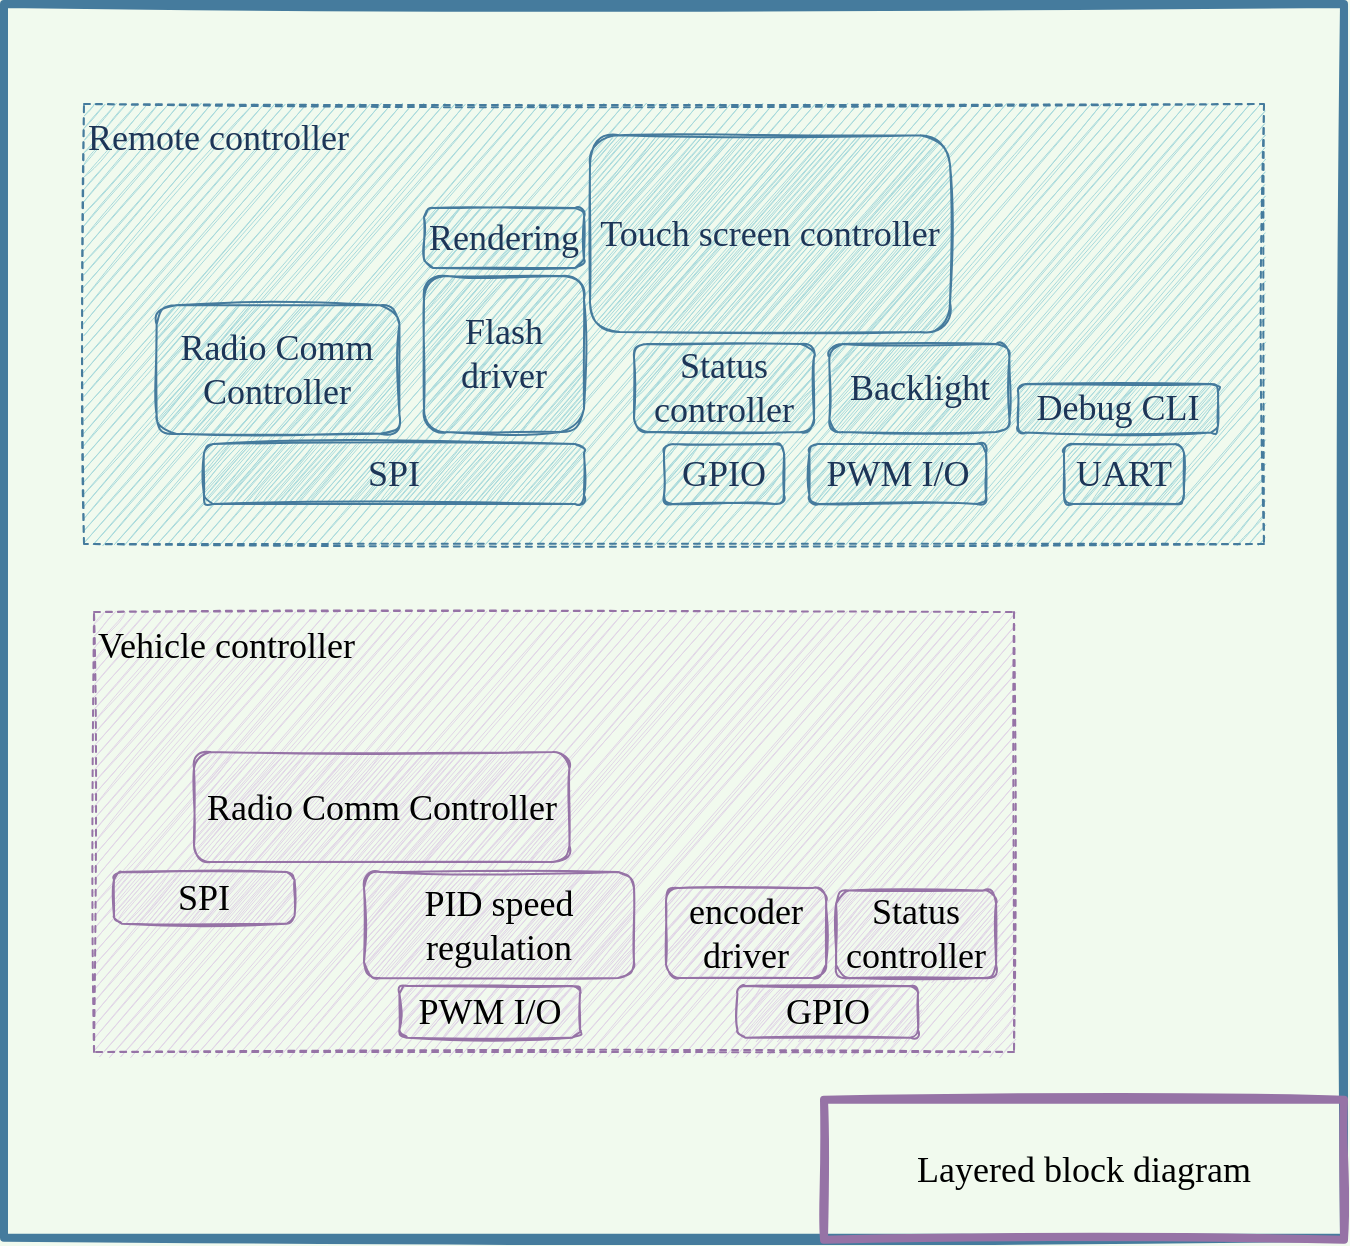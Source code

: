 <mxfile version="16.5.1" type="device"><diagram id="fh3kz13Z7o8pKzMiirxR" name="Page-1"><mxGraphModel dx="2125" dy="754" grid="1" gridSize="10" guides="1" tooltips="1" connect="1" arrows="1" fold="1" page="1" pageScale="1" pageWidth="827" pageHeight="1169" background="#F1FAEE" math="0" shadow="0"><root><mxCell id="0"/><mxCell id="1" parent="0"/><mxCell id="cRyyXvkXzCC8F5zw5IWn-1" value="" style="rounded=0;whiteSpace=wrap;html=1;fontColor=#1D3557;strokeColor=#457B9D;fillColor=none;strokeWidth=4;sketch=1;fontFamily=Computer Modern;fontSource=https%3A%2F%2Ffonts.googleapis.com%2Fcss%3Ffamily%3DComputer%2BModern;shadow=0;glass=0;" vertex="1" parent="1"><mxGeometry x="-1563" y="364" width="670" height="616.85" as="geometry"/></mxCell><mxCell id="ZtcarpZv_5lVAl4zci7J-36" value="Vehicle controller" style="rounded=0;whiteSpace=wrap;html=1;sketch=1;fontFamily=Computer Modern;fontSource=https%3A%2F%2Ffonts.googleapis.com%2Fcss%3Ffamily%3DComputer%2BModern;fontSize=18;strokeColor=#9673a6;fillColor=#e1d5e7;verticalAlign=top;align=left;dashed=1;" vertex="1" parent="1"><mxGeometry x="-1518" y="668" width="460" height="220" as="geometry"/></mxCell><mxCell id="ZtcarpZv_5lVAl4zci7J-35" value="Remote controller" style="rounded=0;whiteSpace=wrap;html=1;sketch=1;fontFamily=Computer Modern;fontSource=https%3A%2F%2Ffonts.googleapis.com%2Fcss%3Ffamily%3DComputer%2BModern;fontSize=18;fontColor=#1D3557;strokeColor=#457B9D;fillColor=#A8DADC;verticalAlign=top;align=left;dashed=1;" vertex="1" parent="1"><mxGeometry x="-1523" y="414" width="590" height="220" as="geometry"/></mxCell><mxCell id="ZtcarpZv_5lVAl4zci7J-9" value="&lt;font face=&quot;Computer Modern&quot; style=&quot;font-size: 18px&quot;&gt;GPIO&lt;br&gt;&lt;/font&gt;" style="rounded=1;whiteSpace=wrap;html=1;fillColor=#A8DADC;strokeColor=#457B9D;fontColor=#1D3557;sketch=1;" vertex="1" parent="1"><mxGeometry x="-1233" y="584.0" width="60" height="30" as="geometry"/></mxCell><mxCell id="ZtcarpZv_5lVAl4zci7J-10" value="&lt;font face=&quot;Computer Modern&quot; style=&quot;font-size: 18px&quot;&gt;UART&lt;br&gt;&lt;/font&gt;" style="rounded=1;whiteSpace=wrap;html=1;fillColor=#A8DADC;strokeColor=#457B9D;fontColor=#1D3557;sketch=1;" vertex="1" parent="1"><mxGeometry x="-1033" y="584" width="60" height="30" as="geometry"/></mxCell><mxCell id="ZtcarpZv_5lVAl4zci7J-11" value="&lt;font face=&quot;Computer Modern&quot; style=&quot;font-size: 18px&quot;&gt;PWM I/O&lt;br&gt;&lt;/font&gt;" style="rounded=1;whiteSpace=wrap;html=1;fillColor=#A8DADC;strokeColor=#457B9D;fontColor=#1D3557;sketch=1;" vertex="1" parent="1"><mxGeometry x="-1160.31" y="584" width="88.31" height="30" as="geometry"/></mxCell><mxCell id="ZtcarpZv_5lVAl4zci7J-12" value="&lt;font face=&quot;Computer Modern&quot; style=&quot;font-size: 18px&quot;&gt;SPI&lt;br&gt;&lt;/font&gt;" style="rounded=1;whiteSpace=wrap;html=1;fillColor=#A8DADC;strokeColor=#457B9D;fontColor=#1D3557;sketch=1;" vertex="1" parent="1"><mxGeometry x="-1463" y="584" width="190" height="30" as="geometry"/></mxCell><mxCell id="ZtcarpZv_5lVAl4zci7J-20" value="&lt;font face=&quot;Computer Modern&quot; style=&quot;font-size: 18px&quot;&gt;Status controller&lt;br&gt;&lt;/font&gt;" style="rounded=1;whiteSpace=wrap;html=1;fillColor=#A8DADC;strokeColor=#457B9D;fontColor=#1D3557;sketch=1;" vertex="1" parent="1"><mxGeometry x="-1248" y="534" width="90" height="44" as="geometry"/></mxCell><mxCell id="ZtcarpZv_5lVAl4zci7J-21" value="&lt;font face=&quot;Computer Modern&quot; style=&quot;font-size: 18px&quot;&gt;Radio Comm Controller&lt;br&gt;&lt;/font&gt;" style="rounded=1;whiteSpace=wrap;html=1;fillColor=#A8DADC;strokeColor=#457B9D;fontColor=#1D3557;sketch=1;" vertex="1" parent="1"><mxGeometry x="-1486.69" y="514.6" width="121.41" height="64.3" as="geometry"/></mxCell><mxCell id="ZtcarpZv_5lVAl4zci7J-22" value="&lt;font face=&quot;Computer Modern&quot; style=&quot;font-size: 18px&quot;&gt;Touch screen controller&lt;br&gt;&lt;/font&gt;" style="rounded=1;whiteSpace=wrap;html=1;fillColor=#A8DADC;strokeColor=#457B9D;fontColor=#1D3557;sketch=1;" vertex="1" parent="1"><mxGeometry x="-1270" y="429.6" width="180" height="98.4" as="geometry"/></mxCell><mxCell id="ZtcarpZv_5lVAl4zci7J-23" value="&lt;font face=&quot;Computer Modern&quot; style=&quot;font-size: 18px&quot;&gt;Flash driver&lt;br&gt;&lt;/font&gt;" style="rounded=1;whiteSpace=wrap;html=1;fillColor=#A8DADC;strokeColor=#457B9D;fontColor=#1D3557;sketch=1;" vertex="1" parent="1"><mxGeometry x="-1353" y="500" width="80" height="78" as="geometry"/></mxCell><mxCell id="ZtcarpZv_5lVAl4zci7J-24" value="&lt;font face=&quot;Computer Modern&quot; style=&quot;font-size: 18px&quot;&gt;Rendering&lt;br&gt;&lt;/font&gt;" style="rounded=1;whiteSpace=wrap;html=1;fillColor=#A8DADC;strokeColor=#457B9D;fontColor=#1D3557;sketch=1;" vertex="1" parent="1"><mxGeometry x="-1353" y="466" width="80" height="30" as="geometry"/></mxCell><mxCell id="ZtcarpZv_5lVAl4zci7J-25" value="&lt;font face=&quot;Computer Modern&quot; style=&quot;font-size: 18px&quot;&gt;Debug CLI&lt;br&gt;&lt;/font&gt;" style="rounded=1;whiteSpace=wrap;html=1;fillColor=#A8DADC;strokeColor=#457B9D;fontColor=#1D3557;sketch=1;" vertex="1" parent="1"><mxGeometry x="-1056" y="554" width="100" height="24.3" as="geometry"/></mxCell><mxCell id="ZtcarpZv_5lVAl4zci7J-27" value="&lt;font face=&quot;Computer Modern&quot; style=&quot;font-size: 18px&quot;&gt;Backlight&lt;br&gt;&lt;/font&gt;" style="rounded=1;whiteSpace=wrap;html=1;fillColor=#A8DADC;strokeColor=#457B9D;fontColor=#1D3557;sketch=1;" vertex="1" parent="1"><mxGeometry x="-1150.31" y="534" width="90" height="44" as="geometry"/></mxCell><mxCell id="ZtcarpZv_5lVAl4zci7J-28" value="&lt;font face=&quot;Computer Modern&quot; style=&quot;font-size: 18px&quot;&gt;GPIO&lt;br&gt;&lt;/font&gt;" style="rounded=1;whiteSpace=wrap;html=1;fillColor=#e1d5e7;strokeColor=#9673a6;sketch=1;" vertex="1" parent="1"><mxGeometry x="-1196.28" y="855" width="90.28" height="25.85" as="geometry"/></mxCell><mxCell id="ZtcarpZv_5lVAl4zci7J-29" value="&lt;font face=&quot;Computer Modern&quot; style=&quot;font-size: 18px&quot;&gt;Status controller&lt;br&gt;&lt;/font&gt;" style="rounded=1;whiteSpace=wrap;html=1;fillColor=#e1d5e7;strokeColor=#9673a6;sketch=1;" vertex="1" parent="1"><mxGeometry x="-1146.95" y="807.3" width="80" height="43.7" as="geometry"/></mxCell><mxCell id="ZtcarpZv_5lVAl4zci7J-30" value="&lt;font face=&quot;Computer Modern&quot; style=&quot;font-size: 18px&quot;&gt;PID speed regulation&lt;br&gt;&lt;/font&gt;" style="rounded=1;whiteSpace=wrap;html=1;fillColor=#e1d5e7;strokeColor=#9673a6;sketch=1;" vertex="1" parent="1"><mxGeometry x="-1383" y="798" width="135" height="53" as="geometry"/></mxCell><mxCell id="ZtcarpZv_5lVAl4zci7J-31" value="&lt;font face=&quot;Computer Modern&quot; style=&quot;font-size: 18px&quot;&gt;PWM I/O&lt;br&gt;&lt;/font&gt;" style="rounded=1;whiteSpace=wrap;html=1;fillColor=#e1d5e7;strokeColor=#9673a6;sketch=1;" vertex="1" parent="1"><mxGeometry x="-1365.28" y="855.0" width="90.28" height="25.85" as="geometry"/></mxCell><mxCell id="ZtcarpZv_5lVAl4zci7J-32" value="&lt;font face=&quot;Computer Modern&quot; style=&quot;font-size: 18px&quot;&gt;encoder driver&lt;br&gt;&lt;/font&gt;" style="rounded=1;whiteSpace=wrap;html=1;fillColor=#e1d5e7;strokeColor=#9673a6;sketch=1;" vertex="1" parent="1"><mxGeometry x="-1232" y="806" width="80.05" height="45" as="geometry"/></mxCell><mxCell id="ZtcarpZv_5lVAl4zci7J-33" value="&lt;font face=&quot;Computer Modern&quot; style=&quot;font-size: 18px&quot;&gt;SPI&lt;br&gt;&lt;/font&gt;" style="rounded=1;whiteSpace=wrap;html=1;fillColor=#e1d5e7;strokeColor=#9673a6;sketch=1;" vertex="1" parent="1"><mxGeometry x="-1508" y="798" width="90.28" height="25.85" as="geometry"/></mxCell><mxCell id="ZtcarpZv_5lVAl4zci7J-34" value="&lt;font face=&quot;Computer Modern&quot; style=&quot;font-size: 18px&quot;&gt;Radio Comm Controller&lt;br&gt;&lt;/font&gt;" style="rounded=1;whiteSpace=wrap;html=1;fillColor=#e1d5e7;strokeColor=#9673a6;sketch=1;" vertex="1" parent="1"><mxGeometry x="-1468" y="738" width="187.72" height="55" as="geometry"/></mxCell><mxCell id="cRyyXvkXzCC8F5zw5IWn-2" value="&lt;font face=&quot;Computer Modern&quot; style=&quot;font-size: 18px&quot;&gt;Layered block diagram&lt;/font&gt;" style="rounded=0;whiteSpace=wrap;html=1;strokeColor=#9673a6;strokeWidth=4;fillColor=none;sketch=1;" vertex="1" parent="1"><mxGeometry x="-1153" y="911.85" width="260" height="70" as="geometry"/></mxCell></root></mxGraphModel></diagram></mxfile>